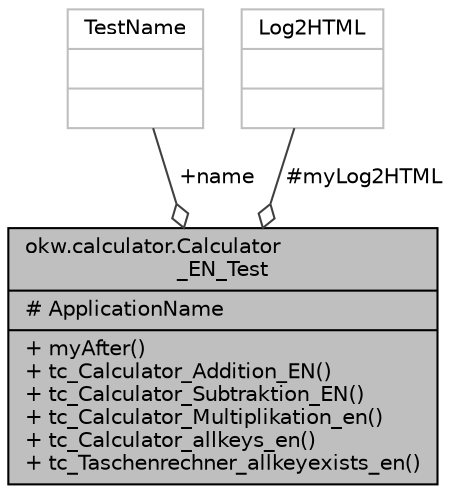 digraph "okw.calculator.Calculator_EN_Test"
{
 // INTERACTIVE_SVG=YES
 // LATEX_PDF_SIZE
  edge [fontname="Helvetica",fontsize="10",labelfontname="Helvetica",labelfontsize="10"];
  node [fontname="Helvetica",fontsize="10",shape=record];
  Node5 [label="{okw.calculator.Calculator\l_EN_Test\n|# ApplicationName\l|+ myAfter()\l+ tc_Calculator_Addition_EN()\l+ tc_Calculator_Subtraktion_EN()\l+ tc_Calculator_Multiplikation_en()\l+ tc_Calculator_allkeys_en()\l+ tc_Taschenrechner_allkeyexists_en()\l}",height=0.2,width=0.4,color="black", fillcolor="grey75", style="filled", fontcolor="black",tooltip=" "];
  Node6 -> Node5 [color="grey25",fontsize="10",style="solid",label=" +name" ,arrowhead="odiamond",fontname="Helvetica"];
  Node6 [label="{TestName\n||}",height=0.2,width=0.4,color="grey75", fillcolor="white", style="filled",tooltip=" "];
  Node7 -> Node5 [color="grey25",fontsize="10",style="solid",label=" #myLog2HTML" ,arrowhead="odiamond",fontname="Helvetica"];
  Node7 [label="{Log2HTML\n||}",height=0.2,width=0.4,color="grey75", fillcolor="white", style="filled",tooltip=" "];
}
